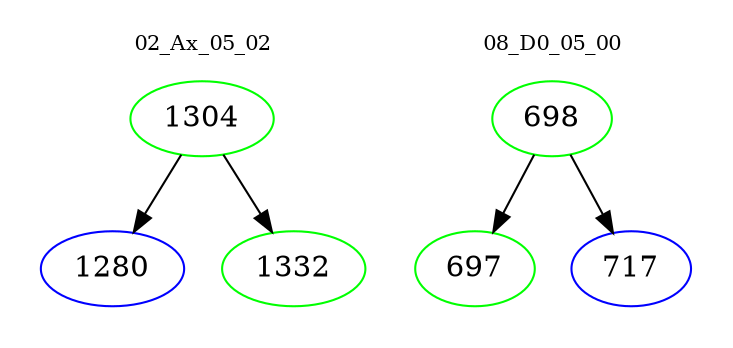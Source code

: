 digraph{
subgraph cluster_0 {
color = white
label = "02_Ax_05_02";
fontsize=10;
T0_1304 [label="1304", color="green"]
T0_1304 -> T0_1280 [color="black"]
T0_1280 [label="1280", color="blue"]
T0_1304 -> T0_1332 [color="black"]
T0_1332 [label="1332", color="green"]
}
subgraph cluster_1 {
color = white
label = "08_D0_05_00";
fontsize=10;
T1_698 [label="698", color="green"]
T1_698 -> T1_697 [color="black"]
T1_697 [label="697", color="green"]
T1_698 -> T1_717 [color="black"]
T1_717 [label="717", color="blue"]
}
}
